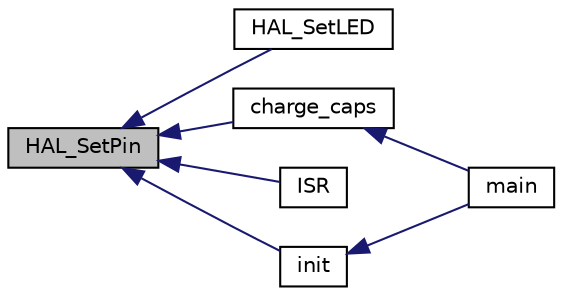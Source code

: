 digraph "HAL_SetPin"
{
  edge [fontname="Helvetica",fontsize="10",labelfontname="Helvetica",labelfontsize="10"];
  node [fontname="Helvetica",fontsize="10",shape=record];
  rankdir="LR";
  Node26 [label="HAL_SetPin",height=0.2,width=0.4,color="black", fillcolor="grey75", style="filled", fontcolor="black"];
  Node26 -> Node27 [dir="back",color="midnightblue",fontsize="10",style="solid",fontname="Helvetica"];
  Node27 [label="HAL_SetLED",height=0.2,width=0.4,color="black", fillcolor="white", style="filled",URL="$_h_a_l__attiny167_8h.html#ac8c3dd9505e897b4209b4f6c7bf24bc6",tooltip="Most LED&#39;s are inverted so this deals with that in a nice way. "];
  Node26 -> Node28 [dir="back",color="midnightblue",fontsize="10",style="solid",fontname="Helvetica"];
  Node28 [label="charge_caps",height=0.2,width=0.4,color="black", fillcolor="white", style="filled",URL="$main_8c.html#a8b188dc3ad96f5f0741a7d2de916212b"];
  Node28 -> Node29 [dir="back",color="midnightblue",fontsize="10",style="solid",fontname="Helvetica"];
  Node29 [label="main",height=0.2,width=0.4,color="black", fillcolor="white", style="filled",URL="$main_8c.html#acdef7a1fd863a6d3770c1268cb06add3"];
  Node26 -> Node30 [dir="back",color="midnightblue",fontsize="10",style="solid",fontname="Helvetica"];
  Node30 [label="ISR",height=0.2,width=0.4,color="black", fillcolor="white", style="filled",URL="$main_8c.html#aec43762dc86e029b395d4e5819192c2d",tooltip="Timer interrupt for chipping/kicking - called every millisecond by timer. "];
  Node26 -> Node31 [dir="back",color="midnightblue",fontsize="10",style="solid",fontname="Helvetica"];
  Node31 [label="init",height=0.2,width=0.4,color="black", fillcolor="white", style="filled",URL="$main_8c.html#a02fd73d861ef2e4aabb38c0c9ff82947"];
  Node31 -> Node29 [dir="back",color="midnightblue",fontsize="10",style="solid",fontname="Helvetica"];
}
